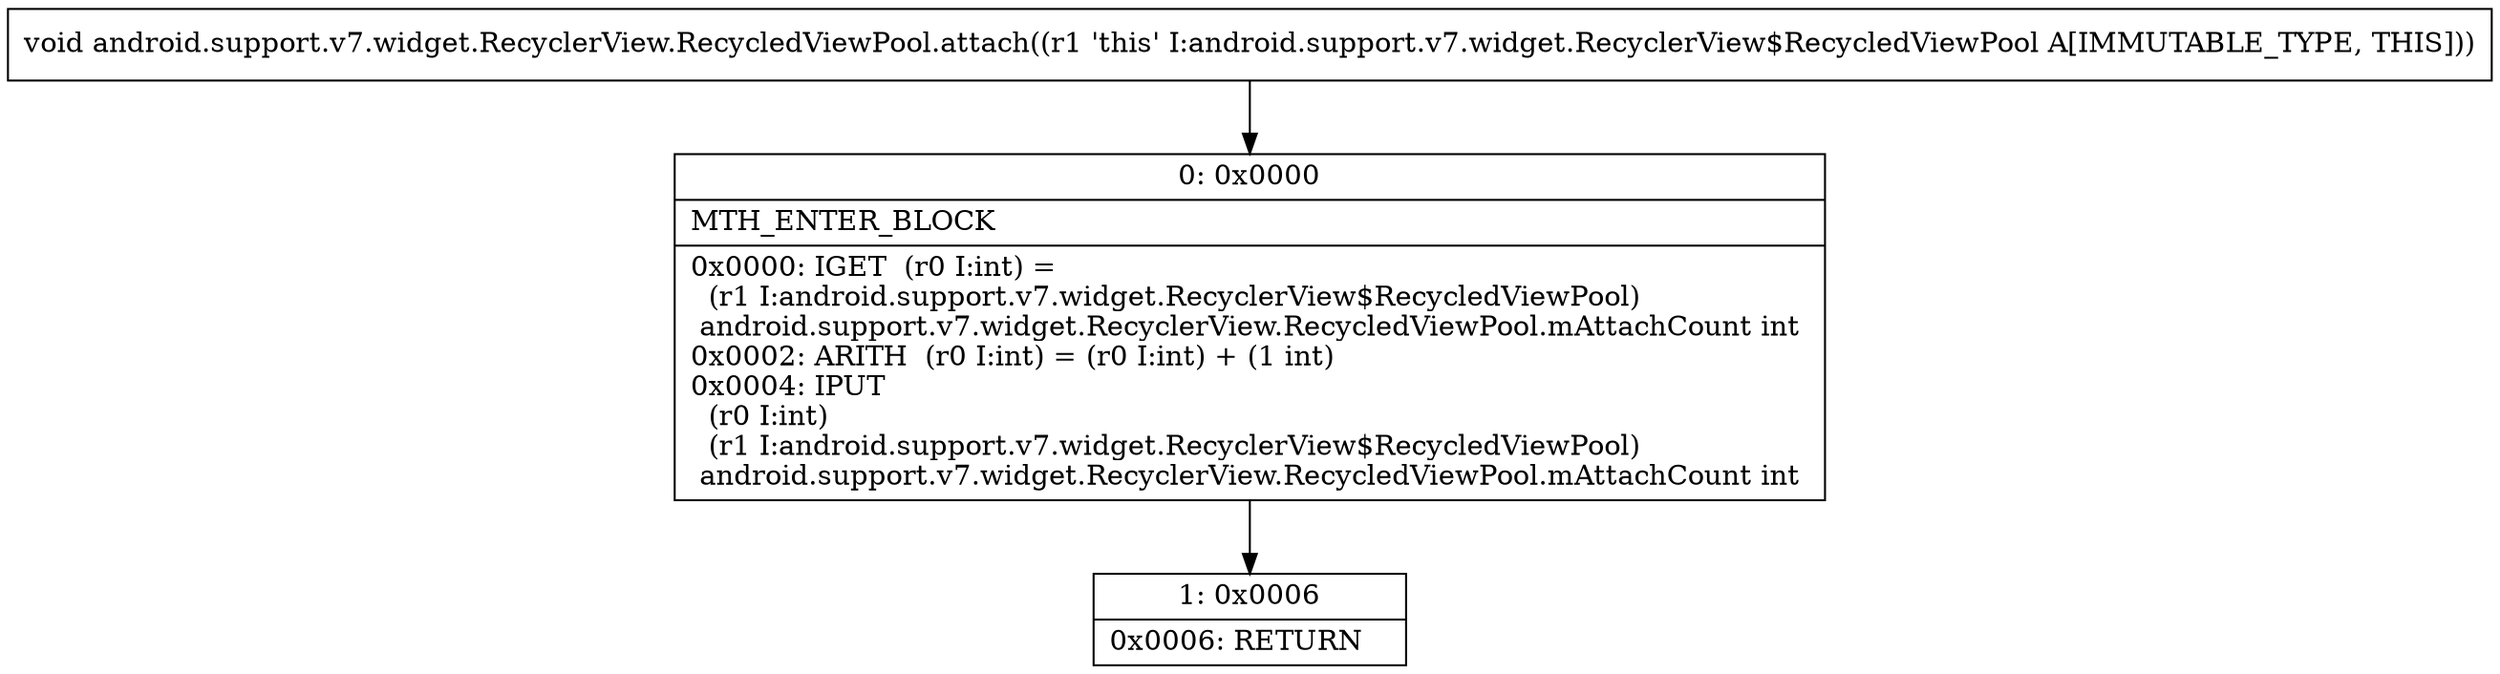 digraph "CFG forandroid.support.v7.widget.RecyclerView.RecycledViewPool.attach()V" {
Node_0 [shape=record,label="{0\:\ 0x0000|MTH_ENTER_BLOCK\l|0x0000: IGET  (r0 I:int) = \l  (r1 I:android.support.v7.widget.RecyclerView$RecycledViewPool)\l android.support.v7.widget.RecyclerView.RecycledViewPool.mAttachCount int \l0x0002: ARITH  (r0 I:int) = (r0 I:int) + (1 int) \l0x0004: IPUT  \l  (r0 I:int)\l  (r1 I:android.support.v7.widget.RecyclerView$RecycledViewPool)\l android.support.v7.widget.RecyclerView.RecycledViewPool.mAttachCount int \l}"];
Node_1 [shape=record,label="{1\:\ 0x0006|0x0006: RETURN   \l}"];
MethodNode[shape=record,label="{void android.support.v7.widget.RecyclerView.RecycledViewPool.attach((r1 'this' I:android.support.v7.widget.RecyclerView$RecycledViewPool A[IMMUTABLE_TYPE, THIS])) }"];
MethodNode -> Node_0;
Node_0 -> Node_1;
}

